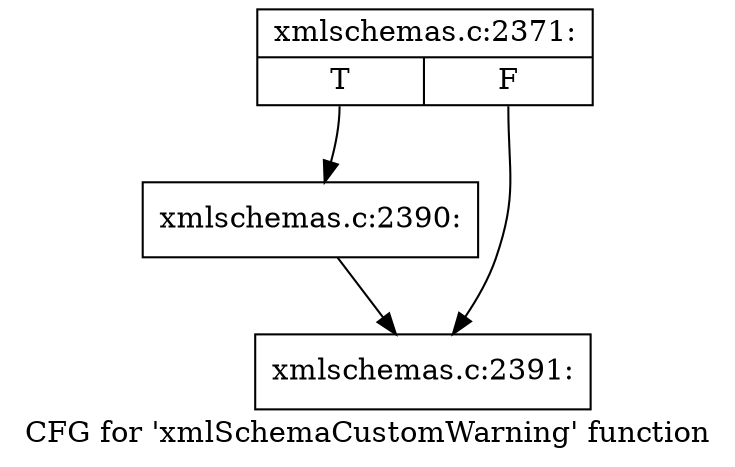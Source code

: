 digraph "CFG for 'xmlSchemaCustomWarning' function" {
	label="CFG for 'xmlSchemaCustomWarning' function";

	Node0x55d025ec1dd0 [shape=record,label="{xmlschemas.c:2371:|{<s0>T|<s1>F}}"];
	Node0x55d025ec1dd0:s0 -> Node0x55d025ec9150;
	Node0x55d025ec1dd0:s1 -> Node0x55d025ec91a0;
	Node0x55d025ec9150 [shape=record,label="{xmlschemas.c:2390:}"];
	Node0x55d025ec9150 -> Node0x55d025ec91a0;
	Node0x55d025ec91a0 [shape=record,label="{xmlschemas.c:2391:}"];
}
